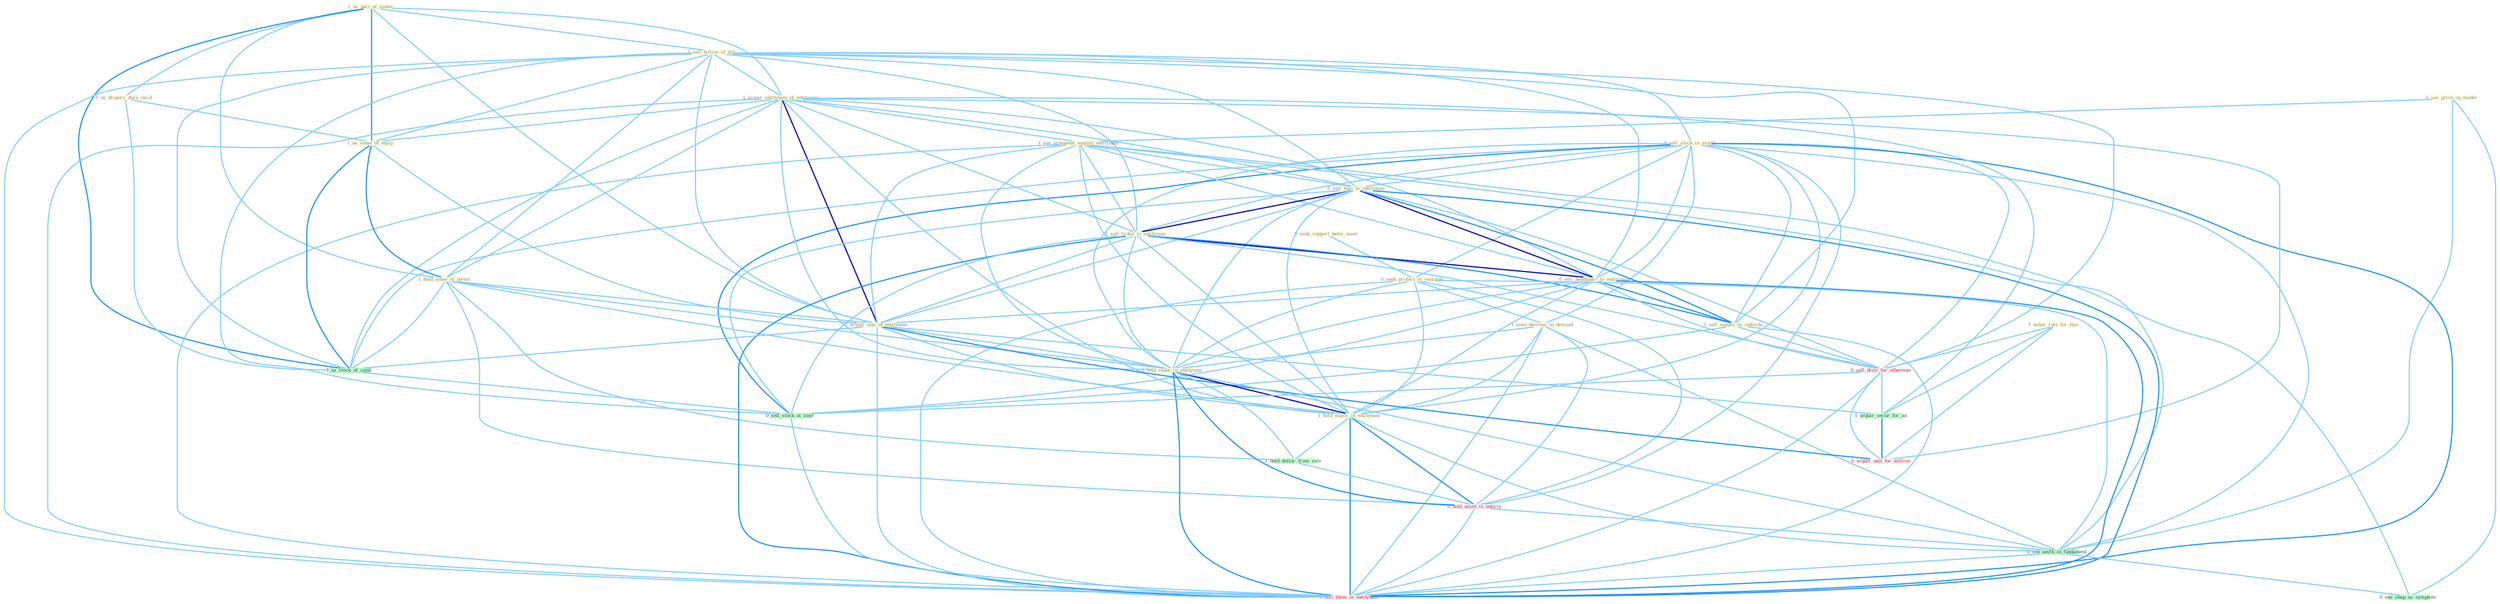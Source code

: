 Graph G{ 
    node
    [shape=polygon,style=filled,width=.5,height=.06,color="#BDFCC9",fixedsize=true,fontsize=4,
    fontcolor="#2f4f4f"];
    {node
    [color="#ffffe0", fontcolor="#8b7d6b"] "1_us_part_of_monei " "0_us_dispers_dure_incid " "1_sell_billion_of_bill " "0_see_price_on_model " "0_sell_stock_in_month " "1_acquir_entitynam_of_entitynam " "1_see_argument_against_entitynam " "0_seek_support_befor_meet " "1_us_some_of_equip " "0_sell_busi_to_entitynam " "1_hold_some_of_invest " "1_sell_ticket_to_entitynam " "0_sell_headquart_to_entitynam " "1_usher_rule_for_busi " "0_seek_protect_in_yearnum " "0_sell_annuiti_to_individu " "1_seen_decreas_in_demand " "1_acquir_unit_of_entitynam " "0_hold_stake_in_entitynam " "1_hold_major_in_entitynam "}
{node [color="#fff0f5", fontcolor="#b22222"] "0_sell_divis_for_othernum " "0_hold_asset_in_anticip " "0_acquir_unit_for_million " "0_sell_them_in_entitynam "}
edge [color="#B0E2FF"];

	"1_us_part_of_monei " -- "0_us_dispers_dure_incid " [w="1", color="#87cefa" ];
	"1_us_part_of_monei " -- "1_sell_billion_of_bill " [w="1", color="#87cefa" ];
	"1_us_part_of_monei " -- "1_acquir_entitynam_of_entitynam " [w="1", color="#87cefa" ];
	"1_us_part_of_monei " -- "1_us_some_of_equip " [w="2", color="#1e90ff" , len=0.8];
	"1_us_part_of_monei " -- "1_hold_some_of_invest " [w="1", color="#87cefa" ];
	"1_us_part_of_monei " -- "1_acquir_unit_of_entitynam " [w="1", color="#87cefa" ];
	"1_us_part_of_monei " -- "1_us_stock_of_capit " [w="2", color="#1e90ff" , len=0.8];
	"0_us_dispers_dure_incid " -- "1_us_some_of_equip " [w="1", color="#87cefa" ];
	"0_us_dispers_dure_incid " -- "1_us_stock_of_capit " [w="1", color="#87cefa" ];
	"1_sell_billion_of_bill " -- "0_sell_stock_in_month " [w="1", color="#87cefa" ];
	"1_sell_billion_of_bill " -- "1_acquir_entitynam_of_entitynam " [w="1", color="#87cefa" ];
	"1_sell_billion_of_bill " -- "1_us_some_of_equip " [w="1", color="#87cefa" ];
	"1_sell_billion_of_bill " -- "0_sell_busi_to_entitynam " [w="1", color="#87cefa" ];
	"1_sell_billion_of_bill " -- "1_hold_some_of_invest " [w="1", color="#87cefa" ];
	"1_sell_billion_of_bill " -- "1_sell_ticket_to_entitynam " [w="1", color="#87cefa" ];
	"1_sell_billion_of_bill " -- "0_sell_headquart_to_entitynam " [w="1", color="#87cefa" ];
	"1_sell_billion_of_bill " -- "0_sell_annuiti_to_individu " [w="1", color="#87cefa" ];
	"1_sell_billion_of_bill " -- "1_acquir_unit_of_entitynam " [w="1", color="#87cefa" ];
	"1_sell_billion_of_bill " -- "0_sell_divis_for_othernum " [w="1", color="#87cefa" ];
	"1_sell_billion_of_bill " -- "1_us_stock_of_capit " [w="1", color="#87cefa" ];
	"1_sell_billion_of_bill " -- "0_sell_stock_at_time " [w="1", color="#87cefa" ];
	"1_sell_billion_of_bill " -- "0_sell_them_in_entitynam " [w="1", color="#87cefa" ];
	"0_see_price_on_model " -- "1_see_argument_against_entitynam " [w="1", color="#87cefa" ];
	"0_see_price_on_model " -- "0_see_anyth_in_fundament " [w="1", color="#87cefa" ];
	"0_see_price_on_model " -- "0_see_shop_as_symptom " [w="1", color="#87cefa" ];
	"0_sell_stock_in_month " -- "0_sell_busi_to_entitynam " [w="1", color="#87cefa" ];
	"0_sell_stock_in_month " -- "1_sell_ticket_to_entitynam " [w="1", color="#87cefa" ];
	"0_sell_stock_in_month " -- "0_sell_headquart_to_entitynam " [w="1", color="#87cefa" ];
	"0_sell_stock_in_month " -- "0_seek_protect_in_yearnum " [w="1", color="#87cefa" ];
	"0_sell_stock_in_month " -- "0_sell_annuiti_to_individu " [w="1", color="#87cefa" ];
	"0_sell_stock_in_month " -- "1_seen_decreas_in_demand " [w="1", color="#87cefa" ];
	"0_sell_stock_in_month " -- "0_hold_stake_in_entitynam " [w="1", color="#87cefa" ];
	"0_sell_stock_in_month " -- "1_hold_major_in_entitynam " [w="1", color="#87cefa" ];
	"0_sell_stock_in_month " -- "0_sell_divis_for_othernum " [w="1", color="#87cefa" ];
	"0_sell_stock_in_month " -- "1_us_stock_of_capit " [w="1", color="#87cefa" ];
	"0_sell_stock_in_month " -- "0_hold_asset_in_anticip " [w="1", color="#87cefa" ];
	"0_sell_stock_in_month " -- "0_sell_stock_at_time " [w="2", color="#1e90ff" , len=0.8];
	"0_sell_stock_in_month " -- "0_see_anyth_in_fundament " [w="1", color="#87cefa" ];
	"0_sell_stock_in_month " -- "0_sell_them_in_entitynam " [w="2", color="#1e90ff" , len=0.8];
	"1_acquir_entitynam_of_entitynam " -- "1_see_argument_against_entitynam " [w="1", color="#87cefa" ];
	"1_acquir_entitynam_of_entitynam " -- "1_us_some_of_equip " [w="1", color="#87cefa" ];
	"1_acquir_entitynam_of_entitynam " -- "0_sell_busi_to_entitynam " [w="1", color="#87cefa" ];
	"1_acquir_entitynam_of_entitynam " -- "1_hold_some_of_invest " [w="1", color="#87cefa" ];
	"1_acquir_entitynam_of_entitynam " -- "1_sell_ticket_to_entitynam " [w="1", color="#87cefa" ];
	"1_acquir_entitynam_of_entitynam " -- "0_sell_headquart_to_entitynam " [w="1", color="#87cefa" ];
	"1_acquir_entitynam_of_entitynam " -- "1_acquir_unit_of_entitynam " [w="3", color="#0000cd" , len=0.6];
	"1_acquir_entitynam_of_entitynam " -- "0_hold_stake_in_entitynam " [w="1", color="#87cefa" ];
	"1_acquir_entitynam_of_entitynam " -- "1_hold_major_in_entitynam " [w="1", color="#87cefa" ];
	"1_acquir_entitynam_of_entitynam " -- "1_acquir_secur_for_an " [w="1", color="#87cefa" ];
	"1_acquir_entitynam_of_entitynam " -- "1_us_stock_of_capit " [w="1", color="#87cefa" ];
	"1_acquir_entitynam_of_entitynam " -- "0_acquir_unit_for_million " [w="1", color="#87cefa" ];
	"1_acquir_entitynam_of_entitynam " -- "0_sell_them_in_entitynam " [w="1", color="#87cefa" ];
	"1_see_argument_against_entitynam " -- "0_sell_busi_to_entitynam " [w="1", color="#87cefa" ];
	"1_see_argument_against_entitynam " -- "1_sell_ticket_to_entitynam " [w="1", color="#87cefa" ];
	"1_see_argument_against_entitynam " -- "0_sell_headquart_to_entitynam " [w="1", color="#87cefa" ];
	"1_see_argument_against_entitynam " -- "1_acquir_unit_of_entitynam " [w="1", color="#87cefa" ];
	"1_see_argument_against_entitynam " -- "0_hold_stake_in_entitynam " [w="1", color="#87cefa" ];
	"1_see_argument_against_entitynam " -- "1_hold_major_in_entitynam " [w="1", color="#87cefa" ];
	"1_see_argument_against_entitynam " -- "0_see_anyth_in_fundament " [w="1", color="#87cefa" ];
	"1_see_argument_against_entitynam " -- "0_see_shop_as_symptom " [w="1", color="#87cefa" ];
	"1_see_argument_against_entitynam " -- "0_sell_them_in_entitynam " [w="1", color="#87cefa" ];
	"0_seek_support_befor_meet " -- "0_seek_protect_in_yearnum " [w="1", color="#87cefa" ];
	"1_us_some_of_equip " -- "1_hold_some_of_invest " [w="2", color="#1e90ff" , len=0.8];
	"1_us_some_of_equip " -- "1_acquir_unit_of_entitynam " [w="1", color="#87cefa" ];
	"1_us_some_of_equip " -- "1_us_stock_of_capit " [w="2", color="#1e90ff" , len=0.8];
	"0_sell_busi_to_entitynam " -- "1_sell_ticket_to_entitynam " [w="3", color="#0000cd" , len=0.6];
	"0_sell_busi_to_entitynam " -- "0_sell_headquart_to_entitynam " [w="3", color="#0000cd" , len=0.6];
	"0_sell_busi_to_entitynam " -- "0_sell_annuiti_to_individu " [w="2", color="#1e90ff" , len=0.8];
	"0_sell_busi_to_entitynam " -- "1_acquir_unit_of_entitynam " [w="1", color="#87cefa" ];
	"0_sell_busi_to_entitynam " -- "0_hold_stake_in_entitynam " [w="1", color="#87cefa" ];
	"0_sell_busi_to_entitynam " -- "1_hold_major_in_entitynam " [w="1", color="#87cefa" ];
	"0_sell_busi_to_entitynam " -- "0_sell_divis_for_othernum " [w="1", color="#87cefa" ];
	"0_sell_busi_to_entitynam " -- "0_sell_stock_at_time " [w="1", color="#87cefa" ];
	"0_sell_busi_to_entitynam " -- "0_sell_them_in_entitynam " [w="2", color="#1e90ff" , len=0.8];
	"1_hold_some_of_invest " -- "1_acquir_unit_of_entitynam " [w="1", color="#87cefa" ];
	"1_hold_some_of_invest " -- "0_hold_stake_in_entitynam " [w="1", color="#87cefa" ];
	"1_hold_some_of_invest " -- "1_hold_major_in_entitynam " [w="1", color="#87cefa" ];
	"1_hold_some_of_invest " -- "1_us_stock_of_capit " [w="1", color="#87cefa" ];
	"1_hold_some_of_invest " -- "1_hold_dollar_from_sale " [w="1", color="#87cefa" ];
	"1_hold_some_of_invest " -- "0_hold_asset_in_anticip " [w="1", color="#87cefa" ];
	"1_sell_ticket_to_entitynam " -- "0_sell_headquart_to_entitynam " [w="3", color="#0000cd" , len=0.6];
	"1_sell_ticket_to_entitynam " -- "0_sell_annuiti_to_individu " [w="2", color="#1e90ff" , len=0.8];
	"1_sell_ticket_to_entitynam " -- "1_acquir_unit_of_entitynam " [w="1", color="#87cefa" ];
	"1_sell_ticket_to_entitynam " -- "0_hold_stake_in_entitynam " [w="1", color="#87cefa" ];
	"1_sell_ticket_to_entitynam " -- "1_hold_major_in_entitynam " [w="1", color="#87cefa" ];
	"1_sell_ticket_to_entitynam " -- "0_sell_divis_for_othernum " [w="1", color="#87cefa" ];
	"1_sell_ticket_to_entitynam " -- "0_sell_stock_at_time " [w="1", color="#87cefa" ];
	"1_sell_ticket_to_entitynam " -- "0_sell_them_in_entitynam " [w="2", color="#1e90ff" , len=0.8];
	"0_sell_headquart_to_entitynam " -- "0_sell_annuiti_to_individu " [w="2", color="#1e90ff" , len=0.8];
	"0_sell_headquart_to_entitynam " -- "1_acquir_unit_of_entitynam " [w="1", color="#87cefa" ];
	"0_sell_headquart_to_entitynam " -- "0_hold_stake_in_entitynam " [w="1", color="#87cefa" ];
	"0_sell_headquart_to_entitynam " -- "1_hold_major_in_entitynam " [w="1", color="#87cefa" ];
	"0_sell_headquart_to_entitynam " -- "0_sell_divis_for_othernum " [w="1", color="#87cefa" ];
	"0_sell_headquart_to_entitynam " -- "0_sell_stock_at_time " [w="1", color="#87cefa" ];
	"0_sell_headquart_to_entitynam " -- "0_sell_them_in_entitynam " [w="2", color="#1e90ff" , len=0.8];
	"1_usher_rule_for_busi " -- "0_sell_divis_for_othernum " [w="1", color="#87cefa" ];
	"1_usher_rule_for_busi " -- "1_acquir_secur_for_an " [w="1", color="#87cefa" ];
	"1_usher_rule_for_busi " -- "0_acquir_unit_for_million " [w="1", color="#87cefa" ];
	"0_seek_protect_in_yearnum " -- "1_seen_decreas_in_demand " [w="1", color="#87cefa" ];
	"0_seek_protect_in_yearnum " -- "0_hold_stake_in_entitynam " [w="1", color="#87cefa" ];
	"0_seek_protect_in_yearnum " -- "1_hold_major_in_entitynam " [w="1", color="#87cefa" ];
	"0_seek_protect_in_yearnum " -- "0_hold_asset_in_anticip " [w="1", color="#87cefa" ];
	"0_seek_protect_in_yearnum " -- "0_see_anyth_in_fundament " [w="1", color="#87cefa" ];
	"0_seek_protect_in_yearnum " -- "0_sell_them_in_entitynam " [w="1", color="#87cefa" ];
	"0_sell_annuiti_to_individu " -- "0_sell_divis_for_othernum " [w="1", color="#87cefa" ];
	"0_sell_annuiti_to_individu " -- "0_sell_stock_at_time " [w="1", color="#87cefa" ];
	"0_sell_annuiti_to_individu " -- "0_sell_them_in_entitynam " [w="1", color="#87cefa" ];
	"1_seen_decreas_in_demand " -- "0_hold_stake_in_entitynam " [w="1", color="#87cefa" ];
	"1_seen_decreas_in_demand " -- "1_hold_major_in_entitynam " [w="1", color="#87cefa" ];
	"1_seen_decreas_in_demand " -- "0_hold_asset_in_anticip " [w="1", color="#87cefa" ];
	"1_seen_decreas_in_demand " -- "0_see_anyth_in_fundament " [w="1", color="#87cefa" ];
	"1_seen_decreas_in_demand " -- "0_sell_them_in_entitynam " [w="1", color="#87cefa" ];
	"1_acquir_unit_of_entitynam " -- "0_hold_stake_in_entitynam " [w="1", color="#87cefa" ];
	"1_acquir_unit_of_entitynam " -- "1_hold_major_in_entitynam " [w="1", color="#87cefa" ];
	"1_acquir_unit_of_entitynam " -- "1_acquir_secur_for_an " [w="1", color="#87cefa" ];
	"1_acquir_unit_of_entitynam " -- "1_us_stock_of_capit " [w="1", color="#87cefa" ];
	"1_acquir_unit_of_entitynam " -- "0_acquir_unit_for_million " [w="2", color="#1e90ff" , len=0.8];
	"1_acquir_unit_of_entitynam " -- "0_sell_them_in_entitynam " [w="1", color="#87cefa" ];
	"0_hold_stake_in_entitynam " -- "1_hold_major_in_entitynam " [w="3", color="#0000cd" , len=0.6];
	"0_hold_stake_in_entitynam " -- "1_hold_dollar_from_sale " [w="1", color="#87cefa" ];
	"0_hold_stake_in_entitynam " -- "0_hold_asset_in_anticip " [w="2", color="#1e90ff" , len=0.8];
	"0_hold_stake_in_entitynam " -- "0_see_anyth_in_fundament " [w="1", color="#87cefa" ];
	"0_hold_stake_in_entitynam " -- "0_sell_them_in_entitynam " [w="2", color="#1e90ff" , len=0.8];
	"1_hold_major_in_entitynam " -- "1_hold_dollar_from_sale " [w="1", color="#87cefa" ];
	"1_hold_major_in_entitynam " -- "0_hold_asset_in_anticip " [w="2", color="#1e90ff" , len=0.8];
	"1_hold_major_in_entitynam " -- "0_see_anyth_in_fundament " [w="1", color="#87cefa" ];
	"1_hold_major_in_entitynam " -- "0_sell_them_in_entitynam " [w="2", color="#1e90ff" , len=0.8];
	"0_sell_divis_for_othernum " -- "1_acquir_secur_for_an " [w="1", color="#87cefa" ];
	"0_sell_divis_for_othernum " -- "0_sell_stock_at_time " [w="1", color="#87cefa" ];
	"0_sell_divis_for_othernum " -- "0_acquir_unit_for_million " [w="1", color="#87cefa" ];
	"0_sell_divis_for_othernum " -- "0_sell_them_in_entitynam " [w="1", color="#87cefa" ];
	"1_acquir_secur_for_an " -- "0_acquir_unit_for_million " [w="2", color="#1e90ff" , len=0.8];
	"1_us_stock_of_capit " -- "0_sell_stock_at_time " [w="1", color="#87cefa" ];
	"1_hold_dollar_from_sale " -- "0_hold_asset_in_anticip " [w="1", color="#87cefa" ];
	"0_hold_asset_in_anticip " -- "0_see_anyth_in_fundament " [w="1", color="#87cefa" ];
	"0_hold_asset_in_anticip " -- "0_sell_them_in_entitynam " [w="1", color="#87cefa" ];
	"0_sell_stock_at_time " -- "0_sell_them_in_entitynam " [w="1", color="#87cefa" ];
	"0_see_anyth_in_fundament " -- "0_see_shop_as_symptom " [w="1", color="#87cefa" ];
	"0_see_anyth_in_fundament " -- "0_sell_them_in_entitynam " [w="1", color="#87cefa" ];
}